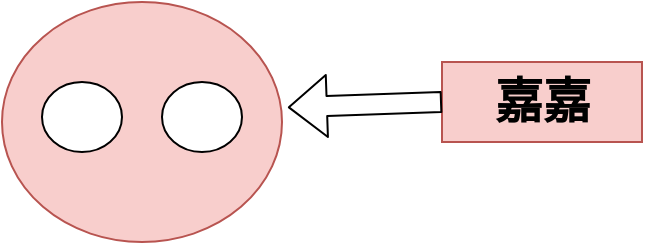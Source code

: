 <mxfile>
    <diagram id="DlJjgrMMPzWOkwkACXEh" name="第 1 页">
        <mxGraphModel dx="486" dy="230" grid="1" gridSize="10" guides="1" tooltips="1" connect="1" arrows="1" fold="1" page="1" pageScale="1" pageWidth="850" pageHeight="1100" math="0" shadow="0">
            <root>
                <mxCell id="0"/>
                <mxCell id="1" parent="0"/>
                <mxCell id="2" value="" style="ellipse;whiteSpace=wrap;html=1;fillColor=#f8cecc;strokeColor=#b85450;" vertex="1" parent="1">
                    <mxGeometry x="170" y="80" width="140" height="120" as="geometry"/>
                </mxCell>
                <mxCell id="3" value="" style="ellipse;whiteSpace=wrap;html=1;" vertex="1" parent="1">
                    <mxGeometry x="190" y="120" width="40" height="35" as="geometry"/>
                </mxCell>
                <mxCell id="4" value="" style="ellipse;whiteSpace=wrap;html=1;" vertex="1" parent="1">
                    <mxGeometry x="250" y="120" width="40" height="35" as="geometry"/>
                </mxCell>
                <mxCell id="5" value="嘉嘉" style="text;strokeColor=#b85450;fillColor=#f8cecc;html=1;fontSize=24;fontStyle=1;verticalAlign=middle;align=center;" vertex="1" parent="1">
                    <mxGeometry x="390" y="110" width="100" height="40" as="geometry"/>
                </mxCell>
                <mxCell id="9" value="" style="shape=flexArrow;endArrow=classic;html=1;exitX=0;exitY=0.5;exitDx=0;exitDy=0;entryX=1.021;entryY=0.439;entryDx=0;entryDy=0;entryPerimeter=0;" edge="1" parent="1" source="5" target="2">
                    <mxGeometry width="50" height="50" relative="1" as="geometry">
                        <mxPoint x="210" y="170" as="sourcePoint"/>
                        <mxPoint x="260" y="120" as="targetPoint"/>
                    </mxGeometry>
                </mxCell>
            </root>
        </mxGraphModel>
    </diagram>
</mxfile>